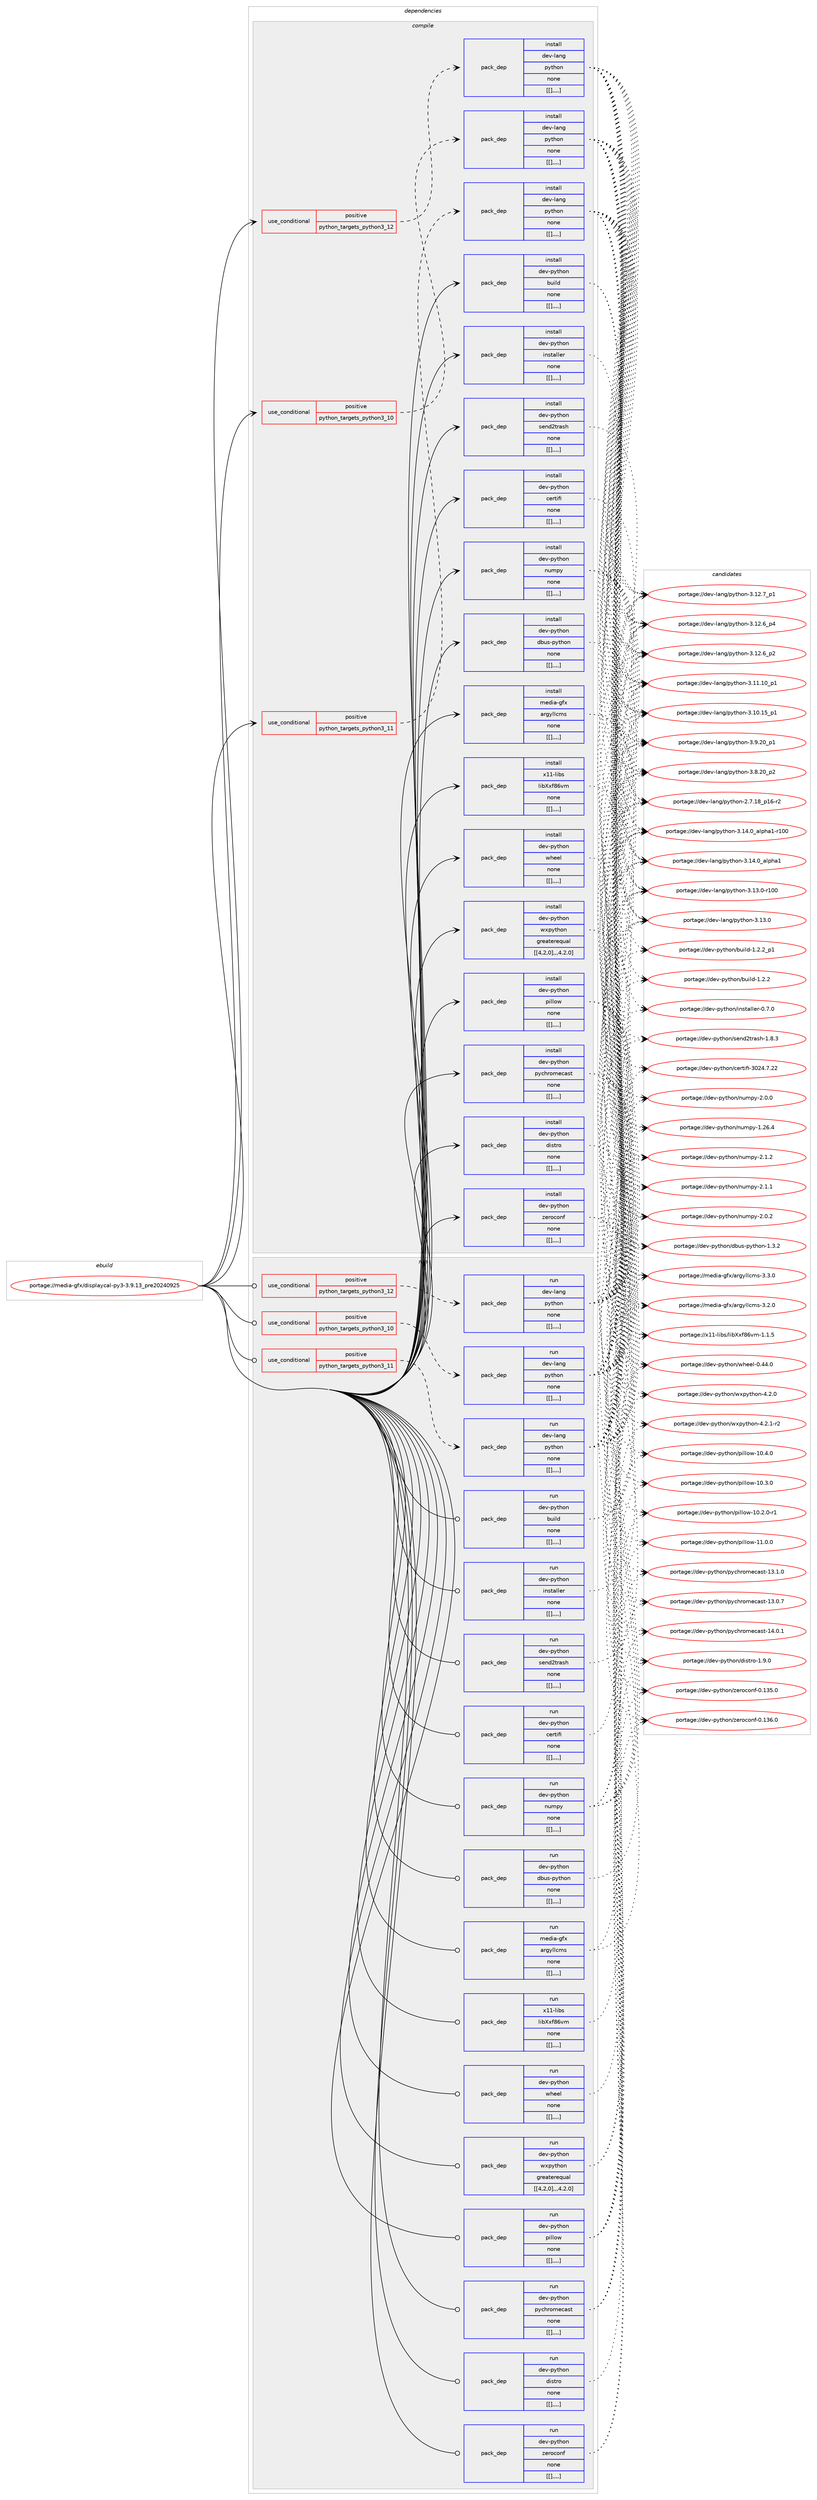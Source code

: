 digraph prolog {

# *************
# Graph options
# *************

newrank=true;
concentrate=true;
compound=true;
graph [rankdir=LR,fontname=Helvetica,fontsize=10,ranksep=1.5];#, ranksep=2.5, nodesep=0.2];
edge  [arrowhead=vee];
node  [fontname=Helvetica,fontsize=10];

# **********
# The ebuild
# **********

subgraph cluster_leftcol {
color=gray;
label=<<i>ebuild</i>>;
id [label="portage://media-gfx/displaycal-py3-3.9.13_pre20240925", color=red, width=4, href="../media-gfx/displaycal-py3-3.9.13_pre20240925.svg"];
}

# ****************
# The dependencies
# ****************

subgraph cluster_midcol {
color=gray;
label=<<i>dependencies</i>>;
subgraph cluster_compile {
fillcolor="#eeeeee";
style=filled;
label=<<i>compile</i>>;
subgraph cond76616 {
dependency304495 [label=<<TABLE BORDER="0" CELLBORDER="1" CELLSPACING="0" CELLPADDING="4"><TR><TD ROWSPAN="3" CELLPADDING="10">use_conditional</TD></TR><TR><TD>positive</TD></TR><TR><TD>python_targets_python3_10</TD></TR></TABLE>>, shape=none, color=red];
subgraph pack225324 {
dependency304597 [label=<<TABLE BORDER="0" CELLBORDER="1" CELLSPACING="0" CELLPADDING="4" WIDTH="220"><TR><TD ROWSPAN="6" CELLPADDING="30">pack_dep</TD></TR><TR><TD WIDTH="110">install</TD></TR><TR><TD>dev-lang</TD></TR><TR><TD>python</TD></TR><TR><TD>none</TD></TR><TR><TD>[[],,,,]</TD></TR></TABLE>>, shape=none, color=blue];
}
dependency304495:e -> dependency304597:w [weight=20,style="dashed",arrowhead="vee"];
}
id:e -> dependency304495:w [weight=20,style="solid",arrowhead="vee"];
subgraph cond76665 {
dependency304635 [label=<<TABLE BORDER="0" CELLBORDER="1" CELLSPACING="0" CELLPADDING="4"><TR><TD ROWSPAN="3" CELLPADDING="10">use_conditional</TD></TR><TR><TD>positive</TD></TR><TR><TD>python_targets_python3_11</TD></TR></TABLE>>, shape=none, color=red];
subgraph pack225355 {
dependency304647 [label=<<TABLE BORDER="0" CELLBORDER="1" CELLSPACING="0" CELLPADDING="4" WIDTH="220"><TR><TD ROWSPAN="6" CELLPADDING="30">pack_dep</TD></TR><TR><TD WIDTH="110">install</TD></TR><TR><TD>dev-lang</TD></TR><TR><TD>python</TD></TR><TR><TD>none</TD></TR><TR><TD>[[],,,,]</TD></TR></TABLE>>, shape=none, color=blue];
}
dependency304635:e -> dependency304647:w [weight=20,style="dashed",arrowhead="vee"];
}
id:e -> dependency304635:w [weight=20,style="solid",arrowhead="vee"];
subgraph cond76692 {
dependency304668 [label=<<TABLE BORDER="0" CELLBORDER="1" CELLSPACING="0" CELLPADDING="4"><TR><TD ROWSPAN="3" CELLPADDING="10">use_conditional</TD></TR><TR><TD>positive</TD></TR><TR><TD>python_targets_python3_12</TD></TR></TABLE>>, shape=none, color=red];
subgraph pack225384 {
dependency304676 [label=<<TABLE BORDER="0" CELLBORDER="1" CELLSPACING="0" CELLPADDING="4" WIDTH="220"><TR><TD ROWSPAN="6" CELLPADDING="30">pack_dep</TD></TR><TR><TD WIDTH="110">install</TD></TR><TR><TD>dev-lang</TD></TR><TR><TD>python</TD></TR><TR><TD>none</TD></TR><TR><TD>[[],,,,]</TD></TR></TABLE>>, shape=none, color=blue];
}
dependency304668:e -> dependency304676:w [weight=20,style="dashed",arrowhead="vee"];
}
id:e -> dependency304668:w [weight=20,style="solid",arrowhead="vee"];
subgraph pack225389 {
dependency304700 [label=<<TABLE BORDER="0" CELLBORDER="1" CELLSPACING="0" CELLPADDING="4" WIDTH="220"><TR><TD ROWSPAN="6" CELLPADDING="30">pack_dep</TD></TR><TR><TD WIDTH="110">install</TD></TR><TR><TD>dev-python</TD></TR><TR><TD>build</TD></TR><TR><TD>none</TD></TR><TR><TD>[[],,,,]</TD></TR></TABLE>>, shape=none, color=blue];
}
id:e -> dependency304700:w [weight=20,style="solid",arrowhead="vee"];
subgraph pack225486 {
dependency304809 [label=<<TABLE BORDER="0" CELLBORDER="1" CELLSPACING="0" CELLPADDING="4" WIDTH="220"><TR><TD ROWSPAN="6" CELLPADDING="30">pack_dep</TD></TR><TR><TD WIDTH="110">install</TD></TR><TR><TD>dev-python</TD></TR><TR><TD>certifi</TD></TR><TR><TD>none</TD></TR><TR><TD>[[],,,,]</TD></TR></TABLE>>, shape=none, color=blue];
}
id:e -> dependency304809:w [weight=20,style="solid",arrowhead="vee"];
subgraph pack225487 {
dependency304858 [label=<<TABLE BORDER="0" CELLBORDER="1" CELLSPACING="0" CELLPADDING="4" WIDTH="220"><TR><TD ROWSPAN="6" CELLPADDING="30">pack_dep</TD></TR><TR><TD WIDTH="110">install</TD></TR><TR><TD>dev-python</TD></TR><TR><TD>dbus-python</TD></TR><TR><TD>none</TD></TR><TR><TD>[[],,,,]</TD></TR></TABLE>>, shape=none, color=blue];
}
id:e -> dependency304858:w [weight=20,style="solid",arrowhead="vee"];
subgraph pack225521 {
dependency304865 [label=<<TABLE BORDER="0" CELLBORDER="1" CELLSPACING="0" CELLPADDING="4" WIDTH="220"><TR><TD ROWSPAN="6" CELLPADDING="30">pack_dep</TD></TR><TR><TD WIDTH="110">install</TD></TR><TR><TD>dev-python</TD></TR><TR><TD>distro</TD></TR><TR><TD>none</TD></TR><TR><TD>[[],,,,]</TD></TR></TABLE>>, shape=none, color=blue];
}
id:e -> dependency304865:w [weight=20,style="solid",arrowhead="vee"];
subgraph pack225541 {
dependency304913 [label=<<TABLE BORDER="0" CELLBORDER="1" CELLSPACING="0" CELLPADDING="4" WIDTH="220"><TR><TD ROWSPAN="6" CELLPADDING="30">pack_dep</TD></TR><TR><TD WIDTH="110">install</TD></TR><TR><TD>dev-python</TD></TR><TR><TD>installer</TD></TR><TR><TD>none</TD></TR><TR><TD>[[],,,,]</TD></TR></TABLE>>, shape=none, color=blue];
}
id:e -> dependency304913:w [weight=20,style="solid",arrowhead="vee"];
subgraph pack225557 {
dependency304917 [label=<<TABLE BORDER="0" CELLBORDER="1" CELLSPACING="0" CELLPADDING="4" WIDTH="220"><TR><TD ROWSPAN="6" CELLPADDING="30">pack_dep</TD></TR><TR><TD WIDTH="110">install</TD></TR><TR><TD>dev-python</TD></TR><TR><TD>numpy</TD></TR><TR><TD>none</TD></TR><TR><TD>[[],,,,]</TD></TR></TABLE>>, shape=none, color=blue];
}
id:e -> dependency304917:w [weight=20,style="solid",arrowhead="vee"];
subgraph pack225561 {
dependency304943 [label=<<TABLE BORDER="0" CELLBORDER="1" CELLSPACING="0" CELLPADDING="4" WIDTH="220"><TR><TD ROWSPAN="6" CELLPADDING="30">pack_dep</TD></TR><TR><TD WIDTH="110">install</TD></TR><TR><TD>dev-python</TD></TR><TR><TD>pillow</TD></TR><TR><TD>none</TD></TR><TR><TD>[[],,,,]</TD></TR></TABLE>>, shape=none, color=blue];
}
id:e -> dependency304943:w [weight=20,style="solid",arrowhead="vee"];
subgraph pack225596 {
dependency304996 [label=<<TABLE BORDER="0" CELLBORDER="1" CELLSPACING="0" CELLPADDING="4" WIDTH="220"><TR><TD ROWSPAN="6" CELLPADDING="30">pack_dep</TD></TR><TR><TD WIDTH="110">install</TD></TR><TR><TD>dev-python</TD></TR><TR><TD>pychromecast</TD></TR><TR><TD>none</TD></TR><TR><TD>[[],,,,]</TD></TR></TABLE>>, shape=none, color=blue];
}
id:e -> dependency304996:w [weight=20,style="solid",arrowhead="vee"];
subgraph pack225638 {
dependency305016 [label=<<TABLE BORDER="0" CELLBORDER="1" CELLSPACING="0" CELLPADDING="4" WIDTH="220"><TR><TD ROWSPAN="6" CELLPADDING="30">pack_dep</TD></TR><TR><TD WIDTH="110">install</TD></TR><TR><TD>dev-python</TD></TR><TR><TD>send2trash</TD></TR><TR><TD>none</TD></TR><TR><TD>[[],,,,]</TD></TR></TABLE>>, shape=none, color=blue];
}
id:e -> dependency305016:w [weight=20,style="solid",arrowhead="vee"];
subgraph pack225641 {
dependency305020 [label=<<TABLE BORDER="0" CELLBORDER="1" CELLSPACING="0" CELLPADDING="4" WIDTH="220"><TR><TD ROWSPAN="6" CELLPADDING="30">pack_dep</TD></TR><TR><TD WIDTH="110">install</TD></TR><TR><TD>dev-python</TD></TR><TR><TD>wheel</TD></TR><TR><TD>none</TD></TR><TR><TD>[[],,,,]</TD></TR></TABLE>>, shape=none, color=blue];
}
id:e -> dependency305020:w [weight=20,style="solid",arrowhead="vee"];
subgraph pack225643 {
dependency305023 [label=<<TABLE BORDER="0" CELLBORDER="1" CELLSPACING="0" CELLPADDING="4" WIDTH="220"><TR><TD ROWSPAN="6" CELLPADDING="30">pack_dep</TD></TR><TR><TD WIDTH="110">install</TD></TR><TR><TD>dev-python</TD></TR><TR><TD>wxpython</TD></TR><TR><TD>greaterequal</TD></TR><TR><TD>[[4,2,0],,,4.2.0]</TD></TR></TABLE>>, shape=none, color=blue];
}
id:e -> dependency305023:w [weight=20,style="solid",arrowhead="vee"];
subgraph pack225672 {
dependency305073 [label=<<TABLE BORDER="0" CELLBORDER="1" CELLSPACING="0" CELLPADDING="4" WIDTH="220"><TR><TD ROWSPAN="6" CELLPADDING="30">pack_dep</TD></TR><TR><TD WIDTH="110">install</TD></TR><TR><TD>dev-python</TD></TR><TR><TD>zeroconf</TD></TR><TR><TD>none</TD></TR><TR><TD>[[],,,,]</TD></TR></TABLE>>, shape=none, color=blue];
}
id:e -> dependency305073:w [weight=20,style="solid",arrowhead="vee"];
subgraph pack225692 {
dependency305099 [label=<<TABLE BORDER="0" CELLBORDER="1" CELLSPACING="0" CELLPADDING="4" WIDTH="220"><TR><TD ROWSPAN="6" CELLPADDING="30">pack_dep</TD></TR><TR><TD WIDTH="110">install</TD></TR><TR><TD>media-gfx</TD></TR><TR><TD>argyllcms</TD></TR><TR><TD>none</TD></TR><TR><TD>[[],,,,]</TD></TR></TABLE>>, shape=none, color=blue];
}
id:e -> dependency305099:w [weight=20,style="solid",arrowhead="vee"];
subgraph pack225695 {
dependency305125 [label=<<TABLE BORDER="0" CELLBORDER="1" CELLSPACING="0" CELLPADDING="4" WIDTH="220"><TR><TD ROWSPAN="6" CELLPADDING="30">pack_dep</TD></TR><TR><TD WIDTH="110">install</TD></TR><TR><TD>x11-libs</TD></TR><TR><TD>libXxf86vm</TD></TR><TR><TD>none</TD></TR><TR><TD>[[],,,,]</TD></TR></TABLE>>, shape=none, color=blue];
}
id:e -> dependency305125:w [weight=20,style="solid",arrowhead="vee"];
}
subgraph cluster_compileandrun {
fillcolor="#eeeeee";
style=filled;
label=<<i>compile and run</i>>;
}
subgraph cluster_run {
fillcolor="#eeeeee";
style=filled;
label=<<i>run</i>>;
subgraph cond76822 {
dependency305152 [label=<<TABLE BORDER="0" CELLBORDER="1" CELLSPACING="0" CELLPADDING="4"><TR><TD ROWSPAN="3" CELLPADDING="10">use_conditional</TD></TR><TR><TD>positive</TD></TR><TR><TD>python_targets_python3_10</TD></TR></TABLE>>, shape=none, color=red];
subgraph pack225774 {
dependency305281 [label=<<TABLE BORDER="0" CELLBORDER="1" CELLSPACING="0" CELLPADDING="4" WIDTH="220"><TR><TD ROWSPAN="6" CELLPADDING="30">pack_dep</TD></TR><TR><TD WIDTH="110">run</TD></TR><TR><TD>dev-lang</TD></TR><TR><TD>python</TD></TR><TR><TD>none</TD></TR><TR><TD>[[],,,,]</TD></TR></TABLE>>, shape=none, color=blue];
}
dependency305152:e -> dependency305281:w [weight=20,style="dashed",arrowhead="vee"];
}
id:e -> dependency305152:w [weight=20,style="solid",arrowhead="odot"];
subgraph cond76888 {
dependency305356 [label=<<TABLE BORDER="0" CELLBORDER="1" CELLSPACING="0" CELLPADDING="4"><TR><TD ROWSPAN="3" CELLPADDING="10">use_conditional</TD></TR><TR><TD>positive</TD></TR><TR><TD>python_targets_python3_11</TD></TR></TABLE>>, shape=none, color=red];
subgraph pack225953 {
dependency305458 [label=<<TABLE BORDER="0" CELLBORDER="1" CELLSPACING="0" CELLPADDING="4" WIDTH="220"><TR><TD ROWSPAN="6" CELLPADDING="30">pack_dep</TD></TR><TR><TD WIDTH="110">run</TD></TR><TR><TD>dev-lang</TD></TR><TR><TD>python</TD></TR><TR><TD>none</TD></TR><TR><TD>[[],,,,]</TD></TR></TABLE>>, shape=none, color=blue];
}
dependency305356:e -> dependency305458:w [weight=20,style="dashed",arrowhead="vee"];
}
id:e -> dependency305356:w [weight=20,style="solid",arrowhead="odot"];
subgraph cond76941 {
dependency305550 [label=<<TABLE BORDER="0" CELLBORDER="1" CELLSPACING="0" CELLPADDING="4"><TR><TD ROWSPAN="3" CELLPADDING="10">use_conditional</TD></TR><TR><TD>positive</TD></TR><TR><TD>python_targets_python3_12</TD></TR></TABLE>>, shape=none, color=red];
subgraph pack226014 {
dependency305553 [label=<<TABLE BORDER="0" CELLBORDER="1" CELLSPACING="0" CELLPADDING="4" WIDTH="220"><TR><TD ROWSPAN="6" CELLPADDING="30">pack_dep</TD></TR><TR><TD WIDTH="110">run</TD></TR><TR><TD>dev-lang</TD></TR><TR><TD>python</TD></TR><TR><TD>none</TD></TR><TR><TD>[[],,,,]</TD></TR></TABLE>>, shape=none, color=blue];
}
dependency305550:e -> dependency305553:w [weight=20,style="dashed",arrowhead="vee"];
}
id:e -> dependency305550:w [weight=20,style="solid",arrowhead="odot"];
subgraph pack226085 {
dependency305668 [label=<<TABLE BORDER="0" CELLBORDER="1" CELLSPACING="0" CELLPADDING="4" WIDTH="220"><TR><TD ROWSPAN="6" CELLPADDING="30">pack_dep</TD></TR><TR><TD WIDTH="110">run</TD></TR><TR><TD>dev-python</TD></TR><TR><TD>build</TD></TR><TR><TD>none</TD></TR><TR><TD>[[],,,,]</TD></TR></TABLE>>, shape=none, color=blue];
}
id:e -> dependency305668:w [weight=20,style="solid",arrowhead="odot"];
subgraph pack226108 {
dependency305744 [label=<<TABLE BORDER="0" CELLBORDER="1" CELLSPACING="0" CELLPADDING="4" WIDTH="220"><TR><TD ROWSPAN="6" CELLPADDING="30">pack_dep</TD></TR><TR><TD WIDTH="110">run</TD></TR><TR><TD>dev-python</TD></TR><TR><TD>certifi</TD></TR><TR><TD>none</TD></TR><TR><TD>[[],,,,]</TD></TR></TABLE>>, shape=none, color=blue];
}
id:e -> dependency305744:w [weight=20,style="solid",arrowhead="odot"];
subgraph pack226184 {
dependency305772 [label=<<TABLE BORDER="0" CELLBORDER="1" CELLSPACING="0" CELLPADDING="4" WIDTH="220"><TR><TD ROWSPAN="6" CELLPADDING="30">pack_dep</TD></TR><TR><TD WIDTH="110">run</TD></TR><TR><TD>dev-python</TD></TR><TR><TD>dbus-python</TD></TR><TR><TD>none</TD></TR><TR><TD>[[],,,,]</TD></TR></TABLE>>, shape=none, color=blue];
}
id:e -> dependency305772:w [weight=20,style="solid",arrowhead="odot"];
subgraph pack226221 {
dependency305821 [label=<<TABLE BORDER="0" CELLBORDER="1" CELLSPACING="0" CELLPADDING="4" WIDTH="220"><TR><TD ROWSPAN="6" CELLPADDING="30">pack_dep</TD></TR><TR><TD WIDTH="110">run</TD></TR><TR><TD>dev-python</TD></TR><TR><TD>distro</TD></TR><TR><TD>none</TD></TR><TR><TD>[[],,,,]</TD></TR></TABLE>>, shape=none, color=blue];
}
id:e -> dependency305821:w [weight=20,style="solid",arrowhead="odot"];
subgraph pack226245 {
dependency305874 [label=<<TABLE BORDER="0" CELLBORDER="1" CELLSPACING="0" CELLPADDING="4" WIDTH="220"><TR><TD ROWSPAN="6" CELLPADDING="30">pack_dep</TD></TR><TR><TD WIDTH="110">run</TD></TR><TR><TD>dev-python</TD></TR><TR><TD>installer</TD></TR><TR><TD>none</TD></TR><TR><TD>[[],,,,]</TD></TR></TABLE>>, shape=none, color=blue];
}
id:e -> dependency305874:w [weight=20,style="solid",arrowhead="odot"];
subgraph pack226266 {
dependency305877 [label=<<TABLE BORDER="0" CELLBORDER="1" CELLSPACING="0" CELLPADDING="4" WIDTH="220"><TR><TD ROWSPAN="6" CELLPADDING="30">pack_dep</TD></TR><TR><TD WIDTH="110">run</TD></TR><TR><TD>dev-python</TD></TR><TR><TD>numpy</TD></TR><TR><TD>none</TD></TR><TR><TD>[[],,,,]</TD></TR></TABLE>>, shape=none, color=blue];
}
id:e -> dependency305877:w [weight=20,style="solid",arrowhead="odot"];
subgraph pack226267 {
dependency305881 [label=<<TABLE BORDER="0" CELLBORDER="1" CELLSPACING="0" CELLPADDING="4" WIDTH="220"><TR><TD ROWSPAN="6" CELLPADDING="30">pack_dep</TD></TR><TR><TD WIDTH="110">run</TD></TR><TR><TD>dev-python</TD></TR><TR><TD>pillow</TD></TR><TR><TD>none</TD></TR><TR><TD>[[],,,,]</TD></TR></TABLE>>, shape=none, color=blue];
}
id:e -> dependency305881:w [weight=20,style="solid",arrowhead="odot"];
subgraph pack226362 {
dependency306037 [label=<<TABLE BORDER="0" CELLBORDER="1" CELLSPACING="0" CELLPADDING="4" WIDTH="220"><TR><TD ROWSPAN="6" CELLPADDING="30">pack_dep</TD></TR><TR><TD WIDTH="110">run</TD></TR><TR><TD>dev-python</TD></TR><TR><TD>pychromecast</TD></TR><TR><TD>none</TD></TR><TR><TD>[[],,,,]</TD></TR></TABLE>>, shape=none, color=blue];
}
id:e -> dependency306037:w [weight=20,style="solid",arrowhead="odot"];
subgraph pack226380 {
dependency306043 [label=<<TABLE BORDER="0" CELLBORDER="1" CELLSPACING="0" CELLPADDING="4" WIDTH="220"><TR><TD ROWSPAN="6" CELLPADDING="30">pack_dep</TD></TR><TR><TD WIDTH="110">run</TD></TR><TR><TD>dev-python</TD></TR><TR><TD>send2trash</TD></TR><TR><TD>none</TD></TR><TR><TD>[[],,,,]</TD></TR></TABLE>>, shape=none, color=blue];
}
id:e -> dependency306043:w [weight=20,style="solid",arrowhead="odot"];
subgraph pack226383 {
dependency306046 [label=<<TABLE BORDER="0" CELLBORDER="1" CELLSPACING="0" CELLPADDING="4" WIDTH="220"><TR><TD ROWSPAN="6" CELLPADDING="30">pack_dep</TD></TR><TR><TD WIDTH="110">run</TD></TR><TR><TD>dev-python</TD></TR><TR><TD>wheel</TD></TR><TR><TD>none</TD></TR><TR><TD>[[],,,,]</TD></TR></TABLE>>, shape=none, color=blue];
}
id:e -> dependency306046:w [weight=20,style="solid",arrowhead="odot"];
subgraph pack226418 {
dependency306090 [label=<<TABLE BORDER="0" CELLBORDER="1" CELLSPACING="0" CELLPADDING="4" WIDTH="220"><TR><TD ROWSPAN="6" CELLPADDING="30">pack_dep</TD></TR><TR><TD WIDTH="110">run</TD></TR><TR><TD>dev-python</TD></TR><TR><TD>wxpython</TD></TR><TR><TD>greaterequal</TD></TR><TR><TD>[[4,2,0],,,4.2.0]</TD></TR></TABLE>>, shape=none, color=blue];
}
id:e -> dependency306090:w [weight=20,style="solid",arrowhead="odot"];
subgraph pack226444 {
dependency306145 [label=<<TABLE BORDER="0" CELLBORDER="1" CELLSPACING="0" CELLPADDING="4" WIDTH="220"><TR><TD ROWSPAN="6" CELLPADDING="30">pack_dep</TD></TR><TR><TD WIDTH="110">run</TD></TR><TR><TD>dev-python</TD></TR><TR><TD>zeroconf</TD></TR><TR><TD>none</TD></TR><TR><TD>[[],,,,]</TD></TR></TABLE>>, shape=none, color=blue];
}
id:e -> dependency306145:w [weight=20,style="solid",arrowhead="odot"];
subgraph pack226476 {
dependency306171 [label=<<TABLE BORDER="0" CELLBORDER="1" CELLSPACING="0" CELLPADDING="4" WIDTH="220"><TR><TD ROWSPAN="6" CELLPADDING="30">pack_dep</TD></TR><TR><TD WIDTH="110">run</TD></TR><TR><TD>media-gfx</TD></TR><TR><TD>argyllcms</TD></TR><TR><TD>none</TD></TR><TR><TD>[[],,,,]</TD></TR></TABLE>>, shape=none, color=blue];
}
id:e -> dependency306171:w [weight=20,style="solid",arrowhead="odot"];
subgraph pack226480 {
dependency306194 [label=<<TABLE BORDER="0" CELLBORDER="1" CELLSPACING="0" CELLPADDING="4" WIDTH="220"><TR><TD ROWSPAN="6" CELLPADDING="30">pack_dep</TD></TR><TR><TD WIDTH="110">run</TD></TR><TR><TD>x11-libs</TD></TR><TR><TD>libXxf86vm</TD></TR><TR><TD>none</TD></TR><TR><TD>[[],,,,]</TD></TR></TABLE>>, shape=none, color=blue];
}
id:e -> dependency306194:w [weight=20,style="solid",arrowhead="odot"];
}
}

# **************
# The candidates
# **************

subgraph cluster_choices {
rank=same;
color=gray;
label=<<i>candidates</i>>;

subgraph choice225431 {
color=black;
nodesep=1;
choice100101118451089711010347112121116104111110455146495246489597108112104974945114494848 [label="portage://dev-lang/python-3.14.0_alpha1-r100", color=red, width=4,href="../dev-lang/python-3.14.0_alpha1-r100.svg"];
choice1001011184510897110103471121211161041111104551464952464895971081121049749 [label="portage://dev-lang/python-3.14.0_alpha1", color=red, width=4,href="../dev-lang/python-3.14.0_alpha1.svg"];
choice1001011184510897110103471121211161041111104551464951464845114494848 [label="portage://dev-lang/python-3.13.0-r100", color=red, width=4,href="../dev-lang/python-3.13.0-r100.svg"];
choice10010111845108971101034711212111610411111045514649514648 [label="portage://dev-lang/python-3.13.0", color=red, width=4,href="../dev-lang/python-3.13.0.svg"];
choice100101118451089711010347112121116104111110455146495046559511249 [label="portage://dev-lang/python-3.12.7_p1", color=red, width=4,href="../dev-lang/python-3.12.7_p1.svg"];
choice100101118451089711010347112121116104111110455146495046549511252 [label="portage://dev-lang/python-3.12.6_p4", color=red, width=4,href="../dev-lang/python-3.12.6_p4.svg"];
choice100101118451089711010347112121116104111110455146495046549511250 [label="portage://dev-lang/python-3.12.6_p2", color=red, width=4,href="../dev-lang/python-3.12.6_p2.svg"];
choice10010111845108971101034711212111610411111045514649494649489511249 [label="portage://dev-lang/python-3.11.10_p1", color=red, width=4,href="../dev-lang/python-3.11.10_p1.svg"];
choice10010111845108971101034711212111610411111045514649484649539511249 [label="portage://dev-lang/python-3.10.15_p1", color=red, width=4,href="../dev-lang/python-3.10.15_p1.svg"];
choice100101118451089711010347112121116104111110455146574650489511249 [label="portage://dev-lang/python-3.9.20_p1", color=red, width=4,href="../dev-lang/python-3.9.20_p1.svg"];
choice100101118451089711010347112121116104111110455146564650489511250 [label="portage://dev-lang/python-3.8.20_p2", color=red, width=4,href="../dev-lang/python-3.8.20_p2.svg"];
choice100101118451089711010347112121116104111110455046554649569511249544511450 [label="portage://dev-lang/python-2.7.18_p16-r2", color=red, width=4,href="../dev-lang/python-2.7.18_p16-r2.svg"];
dependency304597:e -> choice100101118451089711010347112121116104111110455146495246489597108112104974945114494848:w [style=dotted,weight="100"];
dependency304597:e -> choice1001011184510897110103471121211161041111104551464952464895971081121049749:w [style=dotted,weight="100"];
dependency304597:e -> choice1001011184510897110103471121211161041111104551464951464845114494848:w [style=dotted,weight="100"];
dependency304597:e -> choice10010111845108971101034711212111610411111045514649514648:w [style=dotted,weight="100"];
dependency304597:e -> choice100101118451089711010347112121116104111110455146495046559511249:w [style=dotted,weight="100"];
dependency304597:e -> choice100101118451089711010347112121116104111110455146495046549511252:w [style=dotted,weight="100"];
dependency304597:e -> choice100101118451089711010347112121116104111110455146495046549511250:w [style=dotted,weight="100"];
dependency304597:e -> choice10010111845108971101034711212111610411111045514649494649489511249:w [style=dotted,weight="100"];
dependency304597:e -> choice10010111845108971101034711212111610411111045514649484649539511249:w [style=dotted,weight="100"];
dependency304597:e -> choice100101118451089711010347112121116104111110455146574650489511249:w [style=dotted,weight="100"];
dependency304597:e -> choice100101118451089711010347112121116104111110455146564650489511250:w [style=dotted,weight="100"];
dependency304597:e -> choice100101118451089711010347112121116104111110455046554649569511249544511450:w [style=dotted,weight="100"];
}
subgraph choice225444 {
color=black;
nodesep=1;
choice100101118451089711010347112121116104111110455146495246489597108112104974945114494848 [label="portage://dev-lang/python-3.14.0_alpha1-r100", color=red, width=4,href="../dev-lang/python-3.14.0_alpha1-r100.svg"];
choice1001011184510897110103471121211161041111104551464952464895971081121049749 [label="portage://dev-lang/python-3.14.0_alpha1", color=red, width=4,href="../dev-lang/python-3.14.0_alpha1.svg"];
choice1001011184510897110103471121211161041111104551464951464845114494848 [label="portage://dev-lang/python-3.13.0-r100", color=red, width=4,href="../dev-lang/python-3.13.0-r100.svg"];
choice10010111845108971101034711212111610411111045514649514648 [label="portage://dev-lang/python-3.13.0", color=red, width=4,href="../dev-lang/python-3.13.0.svg"];
choice100101118451089711010347112121116104111110455146495046559511249 [label="portage://dev-lang/python-3.12.7_p1", color=red, width=4,href="../dev-lang/python-3.12.7_p1.svg"];
choice100101118451089711010347112121116104111110455146495046549511252 [label="portage://dev-lang/python-3.12.6_p4", color=red, width=4,href="../dev-lang/python-3.12.6_p4.svg"];
choice100101118451089711010347112121116104111110455146495046549511250 [label="portage://dev-lang/python-3.12.6_p2", color=red, width=4,href="../dev-lang/python-3.12.6_p2.svg"];
choice10010111845108971101034711212111610411111045514649494649489511249 [label="portage://dev-lang/python-3.11.10_p1", color=red, width=4,href="../dev-lang/python-3.11.10_p1.svg"];
choice10010111845108971101034711212111610411111045514649484649539511249 [label="portage://dev-lang/python-3.10.15_p1", color=red, width=4,href="../dev-lang/python-3.10.15_p1.svg"];
choice100101118451089711010347112121116104111110455146574650489511249 [label="portage://dev-lang/python-3.9.20_p1", color=red, width=4,href="../dev-lang/python-3.9.20_p1.svg"];
choice100101118451089711010347112121116104111110455146564650489511250 [label="portage://dev-lang/python-3.8.20_p2", color=red, width=4,href="../dev-lang/python-3.8.20_p2.svg"];
choice100101118451089711010347112121116104111110455046554649569511249544511450 [label="portage://dev-lang/python-2.7.18_p16-r2", color=red, width=4,href="../dev-lang/python-2.7.18_p16-r2.svg"];
dependency304647:e -> choice100101118451089711010347112121116104111110455146495246489597108112104974945114494848:w [style=dotted,weight="100"];
dependency304647:e -> choice1001011184510897110103471121211161041111104551464952464895971081121049749:w [style=dotted,weight="100"];
dependency304647:e -> choice1001011184510897110103471121211161041111104551464951464845114494848:w [style=dotted,weight="100"];
dependency304647:e -> choice10010111845108971101034711212111610411111045514649514648:w [style=dotted,weight="100"];
dependency304647:e -> choice100101118451089711010347112121116104111110455146495046559511249:w [style=dotted,weight="100"];
dependency304647:e -> choice100101118451089711010347112121116104111110455146495046549511252:w [style=dotted,weight="100"];
dependency304647:e -> choice100101118451089711010347112121116104111110455146495046549511250:w [style=dotted,weight="100"];
dependency304647:e -> choice10010111845108971101034711212111610411111045514649494649489511249:w [style=dotted,weight="100"];
dependency304647:e -> choice10010111845108971101034711212111610411111045514649484649539511249:w [style=dotted,weight="100"];
dependency304647:e -> choice100101118451089711010347112121116104111110455146574650489511249:w [style=dotted,weight="100"];
dependency304647:e -> choice100101118451089711010347112121116104111110455146564650489511250:w [style=dotted,weight="100"];
dependency304647:e -> choice100101118451089711010347112121116104111110455046554649569511249544511450:w [style=dotted,weight="100"];
}
subgraph choice225455 {
color=black;
nodesep=1;
choice100101118451089711010347112121116104111110455146495246489597108112104974945114494848 [label="portage://dev-lang/python-3.14.0_alpha1-r100", color=red, width=4,href="../dev-lang/python-3.14.0_alpha1-r100.svg"];
choice1001011184510897110103471121211161041111104551464952464895971081121049749 [label="portage://dev-lang/python-3.14.0_alpha1", color=red, width=4,href="../dev-lang/python-3.14.0_alpha1.svg"];
choice1001011184510897110103471121211161041111104551464951464845114494848 [label="portage://dev-lang/python-3.13.0-r100", color=red, width=4,href="../dev-lang/python-3.13.0-r100.svg"];
choice10010111845108971101034711212111610411111045514649514648 [label="portage://dev-lang/python-3.13.0", color=red, width=4,href="../dev-lang/python-3.13.0.svg"];
choice100101118451089711010347112121116104111110455146495046559511249 [label="portage://dev-lang/python-3.12.7_p1", color=red, width=4,href="../dev-lang/python-3.12.7_p1.svg"];
choice100101118451089711010347112121116104111110455146495046549511252 [label="portage://dev-lang/python-3.12.6_p4", color=red, width=4,href="../dev-lang/python-3.12.6_p4.svg"];
choice100101118451089711010347112121116104111110455146495046549511250 [label="portage://dev-lang/python-3.12.6_p2", color=red, width=4,href="../dev-lang/python-3.12.6_p2.svg"];
choice10010111845108971101034711212111610411111045514649494649489511249 [label="portage://dev-lang/python-3.11.10_p1", color=red, width=4,href="../dev-lang/python-3.11.10_p1.svg"];
choice10010111845108971101034711212111610411111045514649484649539511249 [label="portage://dev-lang/python-3.10.15_p1", color=red, width=4,href="../dev-lang/python-3.10.15_p1.svg"];
choice100101118451089711010347112121116104111110455146574650489511249 [label="portage://dev-lang/python-3.9.20_p1", color=red, width=4,href="../dev-lang/python-3.9.20_p1.svg"];
choice100101118451089711010347112121116104111110455146564650489511250 [label="portage://dev-lang/python-3.8.20_p2", color=red, width=4,href="../dev-lang/python-3.8.20_p2.svg"];
choice100101118451089711010347112121116104111110455046554649569511249544511450 [label="portage://dev-lang/python-2.7.18_p16-r2", color=red, width=4,href="../dev-lang/python-2.7.18_p16-r2.svg"];
dependency304676:e -> choice100101118451089711010347112121116104111110455146495246489597108112104974945114494848:w [style=dotted,weight="100"];
dependency304676:e -> choice1001011184510897110103471121211161041111104551464952464895971081121049749:w [style=dotted,weight="100"];
dependency304676:e -> choice1001011184510897110103471121211161041111104551464951464845114494848:w [style=dotted,weight="100"];
dependency304676:e -> choice10010111845108971101034711212111610411111045514649514648:w [style=dotted,weight="100"];
dependency304676:e -> choice100101118451089711010347112121116104111110455146495046559511249:w [style=dotted,weight="100"];
dependency304676:e -> choice100101118451089711010347112121116104111110455146495046549511252:w [style=dotted,weight="100"];
dependency304676:e -> choice100101118451089711010347112121116104111110455146495046549511250:w [style=dotted,weight="100"];
dependency304676:e -> choice10010111845108971101034711212111610411111045514649494649489511249:w [style=dotted,weight="100"];
dependency304676:e -> choice10010111845108971101034711212111610411111045514649484649539511249:w [style=dotted,weight="100"];
dependency304676:e -> choice100101118451089711010347112121116104111110455146574650489511249:w [style=dotted,weight="100"];
dependency304676:e -> choice100101118451089711010347112121116104111110455146564650489511250:w [style=dotted,weight="100"];
dependency304676:e -> choice100101118451089711010347112121116104111110455046554649569511249544511450:w [style=dotted,weight="100"];
}
subgraph choice225481 {
color=black;
nodesep=1;
choice1001011184511212111610411111047981171051081004549465046509511249 [label="portage://dev-python/build-1.2.2_p1", color=red, width=4,href="../dev-python/build-1.2.2_p1.svg"];
choice100101118451121211161041111104798117105108100454946504650 [label="portage://dev-python/build-1.2.2", color=red, width=4,href="../dev-python/build-1.2.2.svg"];
dependency304700:e -> choice1001011184511212111610411111047981171051081004549465046509511249:w [style=dotted,weight="100"];
dependency304700:e -> choice100101118451121211161041111104798117105108100454946504650:w [style=dotted,weight="100"];
}
subgraph choice225499 {
color=black;
nodesep=1;
choice10010111845112121116104111110479910111411610510210545514850524655465050 [label="portage://dev-python/certifi-3024.7.22", color=red, width=4,href="../dev-python/certifi-3024.7.22.svg"];
dependency304809:e -> choice10010111845112121116104111110479910111411610510210545514850524655465050:w [style=dotted,weight="100"];
}
subgraph choice225511 {
color=black;
nodesep=1;
choice10010111845112121116104111110471009811711545112121116104111110454946514650 [label="portage://dev-python/dbus-python-1.3.2", color=red, width=4,href="../dev-python/dbus-python-1.3.2.svg"];
dependency304858:e -> choice10010111845112121116104111110471009811711545112121116104111110454946514650:w [style=dotted,weight="100"];
}
subgraph choice225524 {
color=black;
nodesep=1;
choice1001011184511212111610411111047100105115116114111454946574648 [label="portage://dev-python/distro-1.9.0", color=red, width=4,href="../dev-python/distro-1.9.0.svg"];
dependency304865:e -> choice1001011184511212111610411111047100105115116114111454946574648:w [style=dotted,weight="100"];
}
subgraph choice225526 {
color=black;
nodesep=1;
choice100101118451121211161041111104710511011511697108108101114454846554648 [label="portage://dev-python/installer-0.7.0", color=red, width=4,href="../dev-python/installer-0.7.0.svg"];
dependency304913:e -> choice100101118451121211161041111104710511011511697108108101114454846554648:w [style=dotted,weight="100"];
}
subgraph choice225549 {
color=black;
nodesep=1;
choice1001011184511212111610411111047110117109112121455046494650 [label="portage://dev-python/numpy-2.1.2", color=red, width=4,href="../dev-python/numpy-2.1.2.svg"];
choice1001011184511212111610411111047110117109112121455046494649 [label="portage://dev-python/numpy-2.1.1", color=red, width=4,href="../dev-python/numpy-2.1.1.svg"];
choice1001011184511212111610411111047110117109112121455046484650 [label="portage://dev-python/numpy-2.0.2", color=red, width=4,href="../dev-python/numpy-2.0.2.svg"];
choice1001011184511212111610411111047110117109112121455046484648 [label="portage://dev-python/numpy-2.0.0", color=red, width=4,href="../dev-python/numpy-2.0.0.svg"];
choice100101118451121211161041111104711011710911212145494650544652 [label="portage://dev-python/numpy-1.26.4", color=red, width=4,href="../dev-python/numpy-1.26.4.svg"];
dependency304917:e -> choice1001011184511212111610411111047110117109112121455046494650:w [style=dotted,weight="100"];
dependency304917:e -> choice1001011184511212111610411111047110117109112121455046494649:w [style=dotted,weight="100"];
dependency304917:e -> choice1001011184511212111610411111047110117109112121455046484650:w [style=dotted,weight="100"];
dependency304917:e -> choice1001011184511212111610411111047110117109112121455046484648:w [style=dotted,weight="100"];
dependency304917:e -> choice100101118451121211161041111104711011710911212145494650544652:w [style=dotted,weight="100"];
}
subgraph choice225568 {
color=black;
nodesep=1;
choice100101118451121211161041111104711210510810811111945494946484648 [label="portage://dev-python/pillow-11.0.0", color=red, width=4,href="../dev-python/pillow-11.0.0.svg"];
choice100101118451121211161041111104711210510810811111945494846524648 [label="portage://dev-python/pillow-10.4.0", color=red, width=4,href="../dev-python/pillow-10.4.0.svg"];
choice100101118451121211161041111104711210510810811111945494846514648 [label="portage://dev-python/pillow-10.3.0", color=red, width=4,href="../dev-python/pillow-10.3.0.svg"];
choice1001011184511212111610411111047112105108108111119454948465046484511449 [label="portage://dev-python/pillow-10.2.0-r1", color=red, width=4,href="../dev-python/pillow-10.2.0-r1.svg"];
dependency304943:e -> choice100101118451121211161041111104711210510810811111945494946484648:w [style=dotted,weight="100"];
dependency304943:e -> choice100101118451121211161041111104711210510810811111945494846524648:w [style=dotted,weight="100"];
dependency304943:e -> choice100101118451121211161041111104711210510810811111945494846514648:w [style=dotted,weight="100"];
dependency304943:e -> choice1001011184511212111610411111047112105108108111119454948465046484511449:w [style=dotted,weight="100"];
}
subgraph choice225574 {
color=black;
nodesep=1;
choice100101118451121211161041111104711212199104114111109101999711511645495246484649 [label="portage://dev-python/pychromecast-14.0.1", color=red, width=4,href="../dev-python/pychromecast-14.0.1.svg"];
choice100101118451121211161041111104711212199104114111109101999711511645495146494648 [label="portage://dev-python/pychromecast-13.1.0", color=red, width=4,href="../dev-python/pychromecast-13.1.0.svg"];
choice100101118451121211161041111104711212199104114111109101999711511645495146484655 [label="portage://dev-python/pychromecast-13.0.7", color=red, width=4,href="../dev-python/pychromecast-13.0.7.svg"];
dependency304996:e -> choice100101118451121211161041111104711212199104114111109101999711511645495246484649:w [style=dotted,weight="100"];
dependency304996:e -> choice100101118451121211161041111104711212199104114111109101999711511645495146494648:w [style=dotted,weight="100"];
dependency304996:e -> choice100101118451121211161041111104711212199104114111109101999711511645495146484655:w [style=dotted,weight="100"];
}
subgraph choice225613 {
color=black;
nodesep=1;
choice10010111845112121116104111110471151011101005011611497115104454946564651 [label="portage://dev-python/send2trash-1.8.3", color=red, width=4,href="../dev-python/send2trash-1.8.3.svg"];
dependency305016:e -> choice10010111845112121116104111110471151011101005011611497115104454946564651:w [style=dotted,weight="100"];
}
subgraph choice225631 {
color=black;
nodesep=1;
choice100101118451121211161041111104711910410110110845484652524648 [label="portage://dev-python/wheel-0.44.0", color=red, width=4,href="../dev-python/wheel-0.44.0.svg"];
dependency305020:e -> choice100101118451121211161041111104711910410110110845484652524648:w [style=dotted,weight="100"];
}
subgraph choice225634 {
color=black;
nodesep=1;
choice10010111845112121116104111110471191201121211161041111104552465046494511450 [label="portage://dev-python/wxpython-4.2.1-r2", color=red, width=4,href="../dev-python/wxpython-4.2.1-r2.svg"];
choice1001011184511212111610411111047119120112121116104111110455246504648 [label="portage://dev-python/wxpython-4.2.0", color=red, width=4,href="../dev-python/wxpython-4.2.0.svg"];
dependency305023:e -> choice10010111845112121116104111110471191201121211161041111104552465046494511450:w [style=dotted,weight="100"];
dependency305023:e -> choice1001011184511212111610411111047119120112121116104111110455246504648:w [style=dotted,weight="100"];
}
subgraph choice225637 {
color=black;
nodesep=1;
choice1001011184511212111610411111047122101114111991111101024548464951544648 [label="portage://dev-python/zeroconf-0.136.0", color=red, width=4,href="../dev-python/zeroconf-0.136.0.svg"];
choice1001011184511212111610411111047122101114111991111101024548464951534648 [label="portage://dev-python/zeroconf-0.135.0", color=red, width=4,href="../dev-python/zeroconf-0.135.0.svg"];
dependency305073:e -> choice1001011184511212111610411111047122101114111991111101024548464951544648:w [style=dotted,weight="100"];
dependency305073:e -> choice1001011184511212111610411111047122101114111991111101024548464951534648:w [style=dotted,weight="100"];
}
subgraph choice225640 {
color=black;
nodesep=1;
choice1091011001059745103102120479711410312110810899109115455146514648 [label="portage://media-gfx/argyllcms-3.3.0", color=red, width=4,href="../media-gfx/argyllcms-3.3.0.svg"];
choice1091011001059745103102120479711410312110810899109115455146504648 [label="portage://media-gfx/argyllcms-3.2.0", color=red, width=4,href="../media-gfx/argyllcms-3.2.0.svg"];
dependency305099:e -> choice1091011001059745103102120479711410312110810899109115455146514648:w [style=dotted,weight="100"];
dependency305099:e -> choice1091011001059745103102120479711410312110810899109115455146504648:w [style=dotted,weight="100"];
}
subgraph choice225643 {
color=black;
nodesep=1;
choice120494945108105981154710810598881201025654118109454946494653 [label="portage://x11-libs/libXxf86vm-1.1.5", color=red, width=4,href="../x11-libs/libXxf86vm-1.1.5.svg"];
dependency305125:e -> choice120494945108105981154710810598881201025654118109454946494653:w [style=dotted,weight="100"];
}
subgraph choice225665 {
color=black;
nodesep=1;
choice100101118451089711010347112121116104111110455146495246489597108112104974945114494848 [label="portage://dev-lang/python-3.14.0_alpha1-r100", color=red, width=4,href="../dev-lang/python-3.14.0_alpha1-r100.svg"];
choice1001011184510897110103471121211161041111104551464952464895971081121049749 [label="portage://dev-lang/python-3.14.0_alpha1", color=red, width=4,href="../dev-lang/python-3.14.0_alpha1.svg"];
choice1001011184510897110103471121211161041111104551464951464845114494848 [label="portage://dev-lang/python-3.13.0-r100", color=red, width=4,href="../dev-lang/python-3.13.0-r100.svg"];
choice10010111845108971101034711212111610411111045514649514648 [label="portage://dev-lang/python-3.13.0", color=red, width=4,href="../dev-lang/python-3.13.0.svg"];
choice100101118451089711010347112121116104111110455146495046559511249 [label="portage://dev-lang/python-3.12.7_p1", color=red, width=4,href="../dev-lang/python-3.12.7_p1.svg"];
choice100101118451089711010347112121116104111110455146495046549511252 [label="portage://dev-lang/python-3.12.6_p4", color=red, width=4,href="../dev-lang/python-3.12.6_p4.svg"];
choice100101118451089711010347112121116104111110455146495046549511250 [label="portage://dev-lang/python-3.12.6_p2", color=red, width=4,href="../dev-lang/python-3.12.6_p2.svg"];
choice10010111845108971101034711212111610411111045514649494649489511249 [label="portage://dev-lang/python-3.11.10_p1", color=red, width=4,href="../dev-lang/python-3.11.10_p1.svg"];
choice10010111845108971101034711212111610411111045514649484649539511249 [label="portage://dev-lang/python-3.10.15_p1", color=red, width=4,href="../dev-lang/python-3.10.15_p1.svg"];
choice100101118451089711010347112121116104111110455146574650489511249 [label="portage://dev-lang/python-3.9.20_p1", color=red, width=4,href="../dev-lang/python-3.9.20_p1.svg"];
choice100101118451089711010347112121116104111110455146564650489511250 [label="portage://dev-lang/python-3.8.20_p2", color=red, width=4,href="../dev-lang/python-3.8.20_p2.svg"];
choice100101118451089711010347112121116104111110455046554649569511249544511450 [label="portage://dev-lang/python-2.7.18_p16-r2", color=red, width=4,href="../dev-lang/python-2.7.18_p16-r2.svg"];
dependency305281:e -> choice100101118451089711010347112121116104111110455146495246489597108112104974945114494848:w [style=dotted,weight="100"];
dependency305281:e -> choice1001011184510897110103471121211161041111104551464952464895971081121049749:w [style=dotted,weight="100"];
dependency305281:e -> choice1001011184510897110103471121211161041111104551464951464845114494848:w [style=dotted,weight="100"];
dependency305281:e -> choice10010111845108971101034711212111610411111045514649514648:w [style=dotted,weight="100"];
dependency305281:e -> choice100101118451089711010347112121116104111110455146495046559511249:w [style=dotted,weight="100"];
dependency305281:e -> choice100101118451089711010347112121116104111110455146495046549511252:w [style=dotted,weight="100"];
dependency305281:e -> choice100101118451089711010347112121116104111110455146495046549511250:w [style=dotted,weight="100"];
dependency305281:e -> choice10010111845108971101034711212111610411111045514649494649489511249:w [style=dotted,weight="100"];
dependency305281:e -> choice10010111845108971101034711212111610411111045514649484649539511249:w [style=dotted,weight="100"];
dependency305281:e -> choice100101118451089711010347112121116104111110455146574650489511249:w [style=dotted,weight="100"];
dependency305281:e -> choice100101118451089711010347112121116104111110455146564650489511250:w [style=dotted,weight="100"];
dependency305281:e -> choice100101118451089711010347112121116104111110455046554649569511249544511450:w [style=dotted,weight="100"];
}
subgraph choice225695 {
color=black;
nodesep=1;
choice100101118451089711010347112121116104111110455146495246489597108112104974945114494848 [label="portage://dev-lang/python-3.14.0_alpha1-r100", color=red, width=4,href="../dev-lang/python-3.14.0_alpha1-r100.svg"];
choice1001011184510897110103471121211161041111104551464952464895971081121049749 [label="portage://dev-lang/python-3.14.0_alpha1", color=red, width=4,href="../dev-lang/python-3.14.0_alpha1.svg"];
choice1001011184510897110103471121211161041111104551464951464845114494848 [label="portage://dev-lang/python-3.13.0-r100", color=red, width=4,href="../dev-lang/python-3.13.0-r100.svg"];
choice10010111845108971101034711212111610411111045514649514648 [label="portage://dev-lang/python-3.13.0", color=red, width=4,href="../dev-lang/python-3.13.0.svg"];
choice100101118451089711010347112121116104111110455146495046559511249 [label="portage://dev-lang/python-3.12.7_p1", color=red, width=4,href="../dev-lang/python-3.12.7_p1.svg"];
choice100101118451089711010347112121116104111110455146495046549511252 [label="portage://dev-lang/python-3.12.6_p4", color=red, width=4,href="../dev-lang/python-3.12.6_p4.svg"];
choice100101118451089711010347112121116104111110455146495046549511250 [label="portage://dev-lang/python-3.12.6_p2", color=red, width=4,href="../dev-lang/python-3.12.6_p2.svg"];
choice10010111845108971101034711212111610411111045514649494649489511249 [label="portage://dev-lang/python-3.11.10_p1", color=red, width=4,href="../dev-lang/python-3.11.10_p1.svg"];
choice10010111845108971101034711212111610411111045514649484649539511249 [label="portage://dev-lang/python-3.10.15_p1", color=red, width=4,href="../dev-lang/python-3.10.15_p1.svg"];
choice100101118451089711010347112121116104111110455146574650489511249 [label="portage://dev-lang/python-3.9.20_p1", color=red, width=4,href="../dev-lang/python-3.9.20_p1.svg"];
choice100101118451089711010347112121116104111110455146564650489511250 [label="portage://dev-lang/python-3.8.20_p2", color=red, width=4,href="../dev-lang/python-3.8.20_p2.svg"];
choice100101118451089711010347112121116104111110455046554649569511249544511450 [label="portage://dev-lang/python-2.7.18_p16-r2", color=red, width=4,href="../dev-lang/python-2.7.18_p16-r2.svg"];
dependency305458:e -> choice100101118451089711010347112121116104111110455146495246489597108112104974945114494848:w [style=dotted,weight="100"];
dependency305458:e -> choice1001011184510897110103471121211161041111104551464952464895971081121049749:w [style=dotted,weight="100"];
dependency305458:e -> choice1001011184510897110103471121211161041111104551464951464845114494848:w [style=dotted,weight="100"];
dependency305458:e -> choice10010111845108971101034711212111610411111045514649514648:w [style=dotted,weight="100"];
dependency305458:e -> choice100101118451089711010347112121116104111110455146495046559511249:w [style=dotted,weight="100"];
dependency305458:e -> choice100101118451089711010347112121116104111110455146495046549511252:w [style=dotted,weight="100"];
dependency305458:e -> choice100101118451089711010347112121116104111110455146495046549511250:w [style=dotted,weight="100"];
dependency305458:e -> choice10010111845108971101034711212111610411111045514649494649489511249:w [style=dotted,weight="100"];
dependency305458:e -> choice10010111845108971101034711212111610411111045514649484649539511249:w [style=dotted,weight="100"];
dependency305458:e -> choice100101118451089711010347112121116104111110455146574650489511249:w [style=dotted,weight="100"];
dependency305458:e -> choice100101118451089711010347112121116104111110455146564650489511250:w [style=dotted,weight="100"];
dependency305458:e -> choice100101118451089711010347112121116104111110455046554649569511249544511450:w [style=dotted,weight="100"];
}
subgraph choice225719 {
color=black;
nodesep=1;
choice100101118451089711010347112121116104111110455146495246489597108112104974945114494848 [label="portage://dev-lang/python-3.14.0_alpha1-r100", color=red, width=4,href="../dev-lang/python-3.14.0_alpha1-r100.svg"];
choice1001011184510897110103471121211161041111104551464952464895971081121049749 [label="portage://dev-lang/python-3.14.0_alpha1", color=red, width=4,href="../dev-lang/python-3.14.0_alpha1.svg"];
choice1001011184510897110103471121211161041111104551464951464845114494848 [label="portage://dev-lang/python-3.13.0-r100", color=red, width=4,href="../dev-lang/python-3.13.0-r100.svg"];
choice10010111845108971101034711212111610411111045514649514648 [label="portage://dev-lang/python-3.13.0", color=red, width=4,href="../dev-lang/python-3.13.0.svg"];
choice100101118451089711010347112121116104111110455146495046559511249 [label="portage://dev-lang/python-3.12.7_p1", color=red, width=4,href="../dev-lang/python-3.12.7_p1.svg"];
choice100101118451089711010347112121116104111110455146495046549511252 [label="portage://dev-lang/python-3.12.6_p4", color=red, width=4,href="../dev-lang/python-3.12.6_p4.svg"];
choice100101118451089711010347112121116104111110455146495046549511250 [label="portage://dev-lang/python-3.12.6_p2", color=red, width=4,href="../dev-lang/python-3.12.6_p2.svg"];
choice10010111845108971101034711212111610411111045514649494649489511249 [label="portage://dev-lang/python-3.11.10_p1", color=red, width=4,href="../dev-lang/python-3.11.10_p1.svg"];
choice10010111845108971101034711212111610411111045514649484649539511249 [label="portage://dev-lang/python-3.10.15_p1", color=red, width=4,href="../dev-lang/python-3.10.15_p1.svg"];
choice100101118451089711010347112121116104111110455146574650489511249 [label="portage://dev-lang/python-3.9.20_p1", color=red, width=4,href="../dev-lang/python-3.9.20_p1.svg"];
choice100101118451089711010347112121116104111110455146564650489511250 [label="portage://dev-lang/python-3.8.20_p2", color=red, width=4,href="../dev-lang/python-3.8.20_p2.svg"];
choice100101118451089711010347112121116104111110455046554649569511249544511450 [label="portage://dev-lang/python-2.7.18_p16-r2", color=red, width=4,href="../dev-lang/python-2.7.18_p16-r2.svg"];
dependency305553:e -> choice100101118451089711010347112121116104111110455146495246489597108112104974945114494848:w [style=dotted,weight="100"];
dependency305553:e -> choice1001011184510897110103471121211161041111104551464952464895971081121049749:w [style=dotted,weight="100"];
dependency305553:e -> choice1001011184510897110103471121211161041111104551464951464845114494848:w [style=dotted,weight="100"];
dependency305553:e -> choice10010111845108971101034711212111610411111045514649514648:w [style=dotted,weight="100"];
dependency305553:e -> choice100101118451089711010347112121116104111110455146495046559511249:w [style=dotted,weight="100"];
dependency305553:e -> choice100101118451089711010347112121116104111110455146495046549511252:w [style=dotted,weight="100"];
dependency305553:e -> choice100101118451089711010347112121116104111110455146495046549511250:w [style=dotted,weight="100"];
dependency305553:e -> choice10010111845108971101034711212111610411111045514649494649489511249:w [style=dotted,weight="100"];
dependency305553:e -> choice10010111845108971101034711212111610411111045514649484649539511249:w [style=dotted,weight="100"];
dependency305553:e -> choice100101118451089711010347112121116104111110455146574650489511249:w [style=dotted,weight="100"];
dependency305553:e -> choice100101118451089711010347112121116104111110455146564650489511250:w [style=dotted,weight="100"];
dependency305553:e -> choice100101118451089711010347112121116104111110455046554649569511249544511450:w [style=dotted,weight="100"];
}
subgraph choice225729 {
color=black;
nodesep=1;
choice1001011184511212111610411111047981171051081004549465046509511249 [label="portage://dev-python/build-1.2.2_p1", color=red, width=4,href="../dev-python/build-1.2.2_p1.svg"];
choice100101118451121211161041111104798117105108100454946504650 [label="portage://dev-python/build-1.2.2", color=red, width=4,href="../dev-python/build-1.2.2.svg"];
dependency305668:e -> choice1001011184511212111610411111047981171051081004549465046509511249:w [style=dotted,weight="100"];
dependency305668:e -> choice100101118451121211161041111104798117105108100454946504650:w [style=dotted,weight="100"];
}
subgraph choice225730 {
color=black;
nodesep=1;
choice10010111845112121116104111110479910111411610510210545514850524655465050 [label="portage://dev-python/certifi-3024.7.22", color=red, width=4,href="../dev-python/certifi-3024.7.22.svg"];
dependency305744:e -> choice10010111845112121116104111110479910111411610510210545514850524655465050:w [style=dotted,weight="100"];
}
subgraph choice225731 {
color=black;
nodesep=1;
choice10010111845112121116104111110471009811711545112121116104111110454946514650 [label="portage://dev-python/dbus-python-1.3.2", color=red, width=4,href="../dev-python/dbus-python-1.3.2.svg"];
dependency305772:e -> choice10010111845112121116104111110471009811711545112121116104111110454946514650:w [style=dotted,weight="100"];
}
subgraph choice225771 {
color=black;
nodesep=1;
choice1001011184511212111610411111047100105115116114111454946574648 [label="portage://dev-python/distro-1.9.0", color=red, width=4,href="../dev-python/distro-1.9.0.svg"];
dependency305821:e -> choice1001011184511212111610411111047100105115116114111454946574648:w [style=dotted,weight="100"];
}
subgraph choice225774 {
color=black;
nodesep=1;
choice100101118451121211161041111104710511011511697108108101114454846554648 [label="portage://dev-python/installer-0.7.0", color=red, width=4,href="../dev-python/installer-0.7.0.svg"];
dependency305874:e -> choice100101118451121211161041111104710511011511697108108101114454846554648:w [style=dotted,weight="100"];
}
subgraph choice225788 {
color=black;
nodesep=1;
choice1001011184511212111610411111047110117109112121455046494650 [label="portage://dev-python/numpy-2.1.2", color=red, width=4,href="../dev-python/numpy-2.1.2.svg"];
choice1001011184511212111610411111047110117109112121455046494649 [label="portage://dev-python/numpy-2.1.1", color=red, width=4,href="../dev-python/numpy-2.1.1.svg"];
choice1001011184511212111610411111047110117109112121455046484650 [label="portage://dev-python/numpy-2.0.2", color=red, width=4,href="../dev-python/numpy-2.0.2.svg"];
choice1001011184511212111610411111047110117109112121455046484648 [label="portage://dev-python/numpy-2.0.0", color=red, width=4,href="../dev-python/numpy-2.0.0.svg"];
choice100101118451121211161041111104711011710911212145494650544652 [label="portage://dev-python/numpy-1.26.4", color=red, width=4,href="../dev-python/numpy-1.26.4.svg"];
dependency305877:e -> choice1001011184511212111610411111047110117109112121455046494650:w [style=dotted,weight="100"];
dependency305877:e -> choice1001011184511212111610411111047110117109112121455046494649:w [style=dotted,weight="100"];
dependency305877:e -> choice1001011184511212111610411111047110117109112121455046484650:w [style=dotted,weight="100"];
dependency305877:e -> choice1001011184511212111610411111047110117109112121455046484648:w [style=dotted,weight="100"];
dependency305877:e -> choice100101118451121211161041111104711011710911212145494650544652:w [style=dotted,weight="100"];
}
subgraph choice225793 {
color=black;
nodesep=1;
choice100101118451121211161041111104711210510810811111945494946484648 [label="portage://dev-python/pillow-11.0.0", color=red, width=4,href="../dev-python/pillow-11.0.0.svg"];
choice100101118451121211161041111104711210510810811111945494846524648 [label="portage://dev-python/pillow-10.4.0", color=red, width=4,href="../dev-python/pillow-10.4.0.svg"];
choice100101118451121211161041111104711210510810811111945494846514648 [label="portage://dev-python/pillow-10.3.0", color=red, width=4,href="../dev-python/pillow-10.3.0.svg"];
choice1001011184511212111610411111047112105108108111119454948465046484511449 [label="portage://dev-python/pillow-10.2.0-r1", color=red, width=4,href="../dev-python/pillow-10.2.0-r1.svg"];
dependency305881:e -> choice100101118451121211161041111104711210510810811111945494946484648:w [style=dotted,weight="100"];
dependency305881:e -> choice100101118451121211161041111104711210510810811111945494846524648:w [style=dotted,weight="100"];
dependency305881:e -> choice100101118451121211161041111104711210510810811111945494846514648:w [style=dotted,weight="100"];
dependency305881:e -> choice1001011184511212111610411111047112105108108111119454948465046484511449:w [style=dotted,weight="100"];
}
subgraph choice225797 {
color=black;
nodesep=1;
choice100101118451121211161041111104711212199104114111109101999711511645495246484649 [label="portage://dev-python/pychromecast-14.0.1", color=red, width=4,href="../dev-python/pychromecast-14.0.1.svg"];
choice100101118451121211161041111104711212199104114111109101999711511645495146494648 [label="portage://dev-python/pychromecast-13.1.0", color=red, width=4,href="../dev-python/pychromecast-13.1.0.svg"];
choice100101118451121211161041111104711212199104114111109101999711511645495146484655 [label="portage://dev-python/pychromecast-13.0.7", color=red, width=4,href="../dev-python/pychromecast-13.0.7.svg"];
dependency306037:e -> choice100101118451121211161041111104711212199104114111109101999711511645495246484649:w [style=dotted,weight="100"];
dependency306037:e -> choice100101118451121211161041111104711212199104114111109101999711511645495146494648:w [style=dotted,weight="100"];
dependency306037:e -> choice100101118451121211161041111104711212199104114111109101999711511645495146484655:w [style=dotted,weight="100"];
}
subgraph choice225813 {
color=black;
nodesep=1;
choice10010111845112121116104111110471151011101005011611497115104454946564651 [label="portage://dev-python/send2trash-1.8.3", color=red, width=4,href="../dev-python/send2trash-1.8.3.svg"];
dependency306043:e -> choice10010111845112121116104111110471151011101005011611497115104454946564651:w [style=dotted,weight="100"];
}
subgraph choice225814 {
color=black;
nodesep=1;
choice100101118451121211161041111104711910410110110845484652524648 [label="portage://dev-python/wheel-0.44.0", color=red, width=4,href="../dev-python/wheel-0.44.0.svg"];
dependency306046:e -> choice100101118451121211161041111104711910410110110845484652524648:w [style=dotted,weight="100"];
}
subgraph choice225816 {
color=black;
nodesep=1;
choice10010111845112121116104111110471191201121211161041111104552465046494511450 [label="portage://dev-python/wxpython-4.2.1-r2", color=red, width=4,href="../dev-python/wxpython-4.2.1-r2.svg"];
choice1001011184511212111610411111047119120112121116104111110455246504648 [label="portage://dev-python/wxpython-4.2.0", color=red, width=4,href="../dev-python/wxpython-4.2.0.svg"];
dependency306090:e -> choice10010111845112121116104111110471191201121211161041111104552465046494511450:w [style=dotted,weight="100"];
dependency306090:e -> choice1001011184511212111610411111047119120112121116104111110455246504648:w [style=dotted,weight="100"];
}
subgraph choice225818 {
color=black;
nodesep=1;
choice1001011184511212111610411111047122101114111991111101024548464951544648 [label="portage://dev-python/zeroconf-0.136.0", color=red, width=4,href="../dev-python/zeroconf-0.136.0.svg"];
choice1001011184511212111610411111047122101114111991111101024548464951534648 [label="portage://dev-python/zeroconf-0.135.0", color=red, width=4,href="../dev-python/zeroconf-0.135.0.svg"];
dependency306145:e -> choice1001011184511212111610411111047122101114111991111101024548464951544648:w [style=dotted,weight="100"];
dependency306145:e -> choice1001011184511212111610411111047122101114111991111101024548464951534648:w [style=dotted,weight="100"];
}
subgraph choice225829 {
color=black;
nodesep=1;
choice1091011001059745103102120479711410312110810899109115455146514648 [label="portage://media-gfx/argyllcms-3.3.0", color=red, width=4,href="../media-gfx/argyllcms-3.3.0.svg"];
choice1091011001059745103102120479711410312110810899109115455146504648 [label="portage://media-gfx/argyllcms-3.2.0", color=red, width=4,href="../media-gfx/argyllcms-3.2.0.svg"];
dependency306171:e -> choice1091011001059745103102120479711410312110810899109115455146514648:w [style=dotted,weight="100"];
dependency306171:e -> choice1091011001059745103102120479711410312110810899109115455146504648:w [style=dotted,weight="100"];
}
subgraph choice225853 {
color=black;
nodesep=1;
choice120494945108105981154710810598881201025654118109454946494653 [label="portage://x11-libs/libXxf86vm-1.1.5", color=red, width=4,href="../x11-libs/libXxf86vm-1.1.5.svg"];
dependency306194:e -> choice120494945108105981154710810598881201025654118109454946494653:w [style=dotted,weight="100"];
}
}

}
